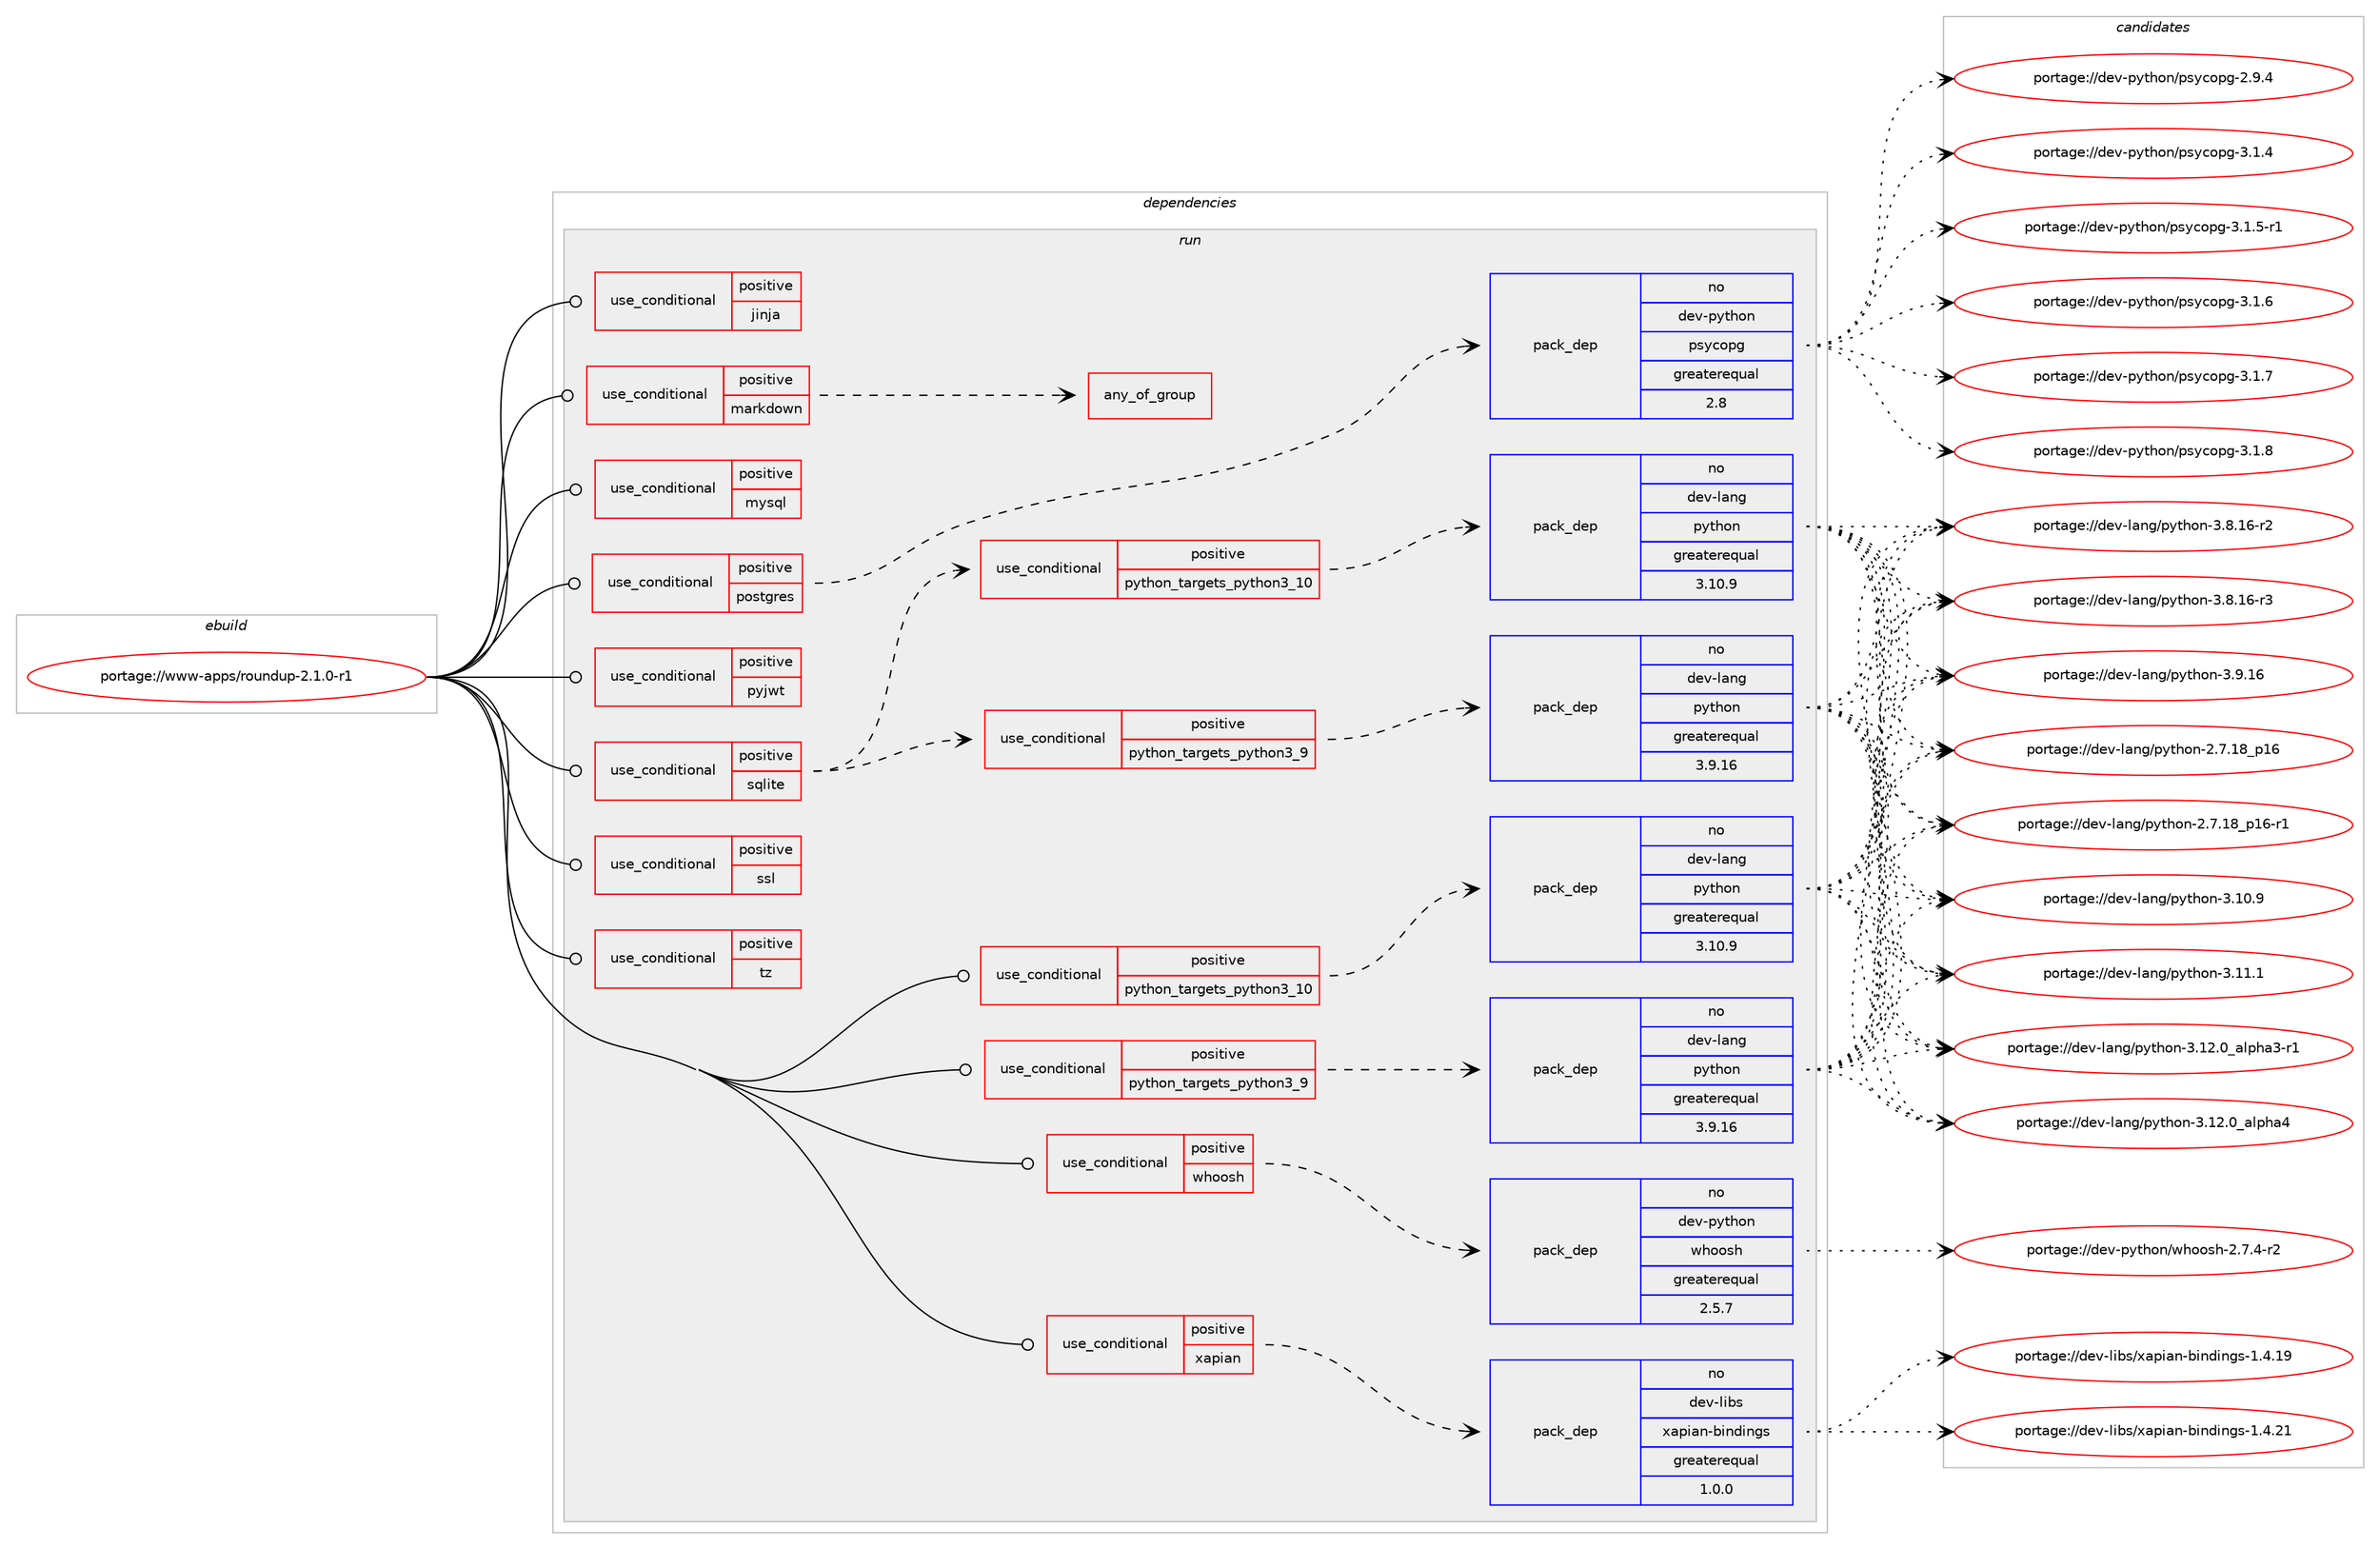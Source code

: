 digraph prolog {

# *************
# Graph options
# *************

newrank=true;
concentrate=true;
compound=true;
graph [rankdir=LR,fontname=Helvetica,fontsize=10,ranksep=1.5];#, ranksep=2.5, nodesep=0.2];
edge  [arrowhead=vee];
node  [fontname=Helvetica,fontsize=10];

# **********
# The ebuild
# **********

subgraph cluster_leftcol {
color=gray;
rank=same;
label=<<i>ebuild</i>>;
id [label="portage://www-apps/roundup-2.1.0-r1", color=red, width=4, href="../www-apps/roundup-2.1.0-r1.svg"];
}

# ****************
# The dependencies
# ****************

subgraph cluster_midcol {
color=gray;
label=<<i>dependencies</i>>;
subgraph cluster_compile {
fillcolor="#eeeeee";
style=filled;
label=<<i>compile</i>>;
}
subgraph cluster_compileandrun {
fillcolor="#eeeeee";
style=filled;
label=<<i>compile and run</i>>;
}
subgraph cluster_run {
fillcolor="#eeeeee";
style=filled;
label=<<i>run</i>>;
subgraph cond6234 {
dependency9873 [label=<<TABLE BORDER="0" CELLBORDER="1" CELLSPACING="0" CELLPADDING="4"><TR><TD ROWSPAN="3" CELLPADDING="10">use_conditional</TD></TR><TR><TD>positive</TD></TR><TR><TD>jinja</TD></TR></TABLE>>, shape=none, color=red];
# *** BEGIN UNKNOWN DEPENDENCY TYPE (TODO) ***
# dependency9873 -> package_dependency(portage://www-apps/roundup-2.1.0-r1,run,no,dev-python,jinja,none,[,,],[],[use(optenable(python_targets_python3_9),negative),use(optenable(python_targets_python3_10),negative)])
# *** END UNKNOWN DEPENDENCY TYPE (TODO) ***

}
id:e -> dependency9873:w [weight=20,style="solid",arrowhead="odot"];
subgraph cond6235 {
dependency9874 [label=<<TABLE BORDER="0" CELLBORDER="1" CELLSPACING="0" CELLPADDING="4"><TR><TD ROWSPAN="3" CELLPADDING="10">use_conditional</TD></TR><TR><TD>positive</TD></TR><TR><TD>markdown</TD></TR></TABLE>>, shape=none, color=red];
subgraph any108 {
dependency9875 [label=<<TABLE BORDER="0" CELLBORDER="1" CELLSPACING="0" CELLPADDING="4"><TR><TD CELLPADDING="10">any_of_group</TD></TR></TABLE>>, shape=none, color=red];# *** BEGIN UNKNOWN DEPENDENCY TYPE (TODO) ***
# dependency9875 -> package_dependency(portage://www-apps/roundup-2.1.0-r1,run,no,dev-python,markdown,none,[,,],[],[use(optenable(python_targets_python3_9),negative),use(optenable(python_targets_python3_10),negative)])
# *** END UNKNOWN DEPENDENCY TYPE (TODO) ***

# *** BEGIN UNKNOWN DEPENDENCY TYPE (TODO) ***
# dependency9875 -> package_dependency(portage://www-apps/roundup-2.1.0-r1,run,no,dev-python,markdown2,none,[,,],[],[use(optenable(python_targets_python3_9),negative),use(optenable(python_targets_python3_10),negative)])
# *** END UNKNOWN DEPENDENCY TYPE (TODO) ***

# *** BEGIN UNKNOWN DEPENDENCY TYPE (TODO) ***
# dependency9875 -> package_dependency(portage://www-apps/roundup-2.1.0-r1,run,no,dev-python,mistune,none,[,,],[],[use(optenable(python_targets_python3_9),negative),use(optenable(python_targets_python3_10),negative)])
# *** END UNKNOWN DEPENDENCY TYPE (TODO) ***

}
dependency9874:e -> dependency9875:w [weight=20,style="dashed",arrowhead="vee"];
}
id:e -> dependency9874:w [weight=20,style="solid",arrowhead="odot"];
subgraph cond6236 {
dependency9876 [label=<<TABLE BORDER="0" CELLBORDER="1" CELLSPACING="0" CELLPADDING="4"><TR><TD ROWSPAN="3" CELLPADDING="10">use_conditional</TD></TR><TR><TD>positive</TD></TR><TR><TD>mysql</TD></TR></TABLE>>, shape=none, color=red];
# *** BEGIN UNKNOWN DEPENDENCY TYPE (TODO) ***
# dependency9876 -> package_dependency(portage://www-apps/roundup-2.1.0-r1,run,no,dev-python,mysqlclient,none,[,,],[],[use(optenable(python_targets_python3_9),negative),use(optenable(python_targets_python3_10),negative)])
# *** END UNKNOWN DEPENDENCY TYPE (TODO) ***

}
id:e -> dependency9876:w [weight=20,style="solid",arrowhead="odot"];
subgraph cond6237 {
dependency9877 [label=<<TABLE BORDER="0" CELLBORDER="1" CELLSPACING="0" CELLPADDING="4"><TR><TD ROWSPAN="3" CELLPADDING="10">use_conditional</TD></TR><TR><TD>positive</TD></TR><TR><TD>postgres</TD></TR></TABLE>>, shape=none, color=red];
subgraph pack3525 {
dependency9878 [label=<<TABLE BORDER="0" CELLBORDER="1" CELLSPACING="0" CELLPADDING="4" WIDTH="220"><TR><TD ROWSPAN="6" CELLPADDING="30">pack_dep</TD></TR><TR><TD WIDTH="110">no</TD></TR><TR><TD>dev-python</TD></TR><TR><TD>psycopg</TD></TR><TR><TD>greaterequal</TD></TR><TR><TD>2.8</TD></TR></TABLE>>, shape=none, color=blue];
}
dependency9877:e -> dependency9878:w [weight=20,style="dashed",arrowhead="vee"];
}
id:e -> dependency9877:w [weight=20,style="solid",arrowhead="odot"];
subgraph cond6238 {
dependency9879 [label=<<TABLE BORDER="0" CELLBORDER="1" CELLSPACING="0" CELLPADDING="4"><TR><TD ROWSPAN="3" CELLPADDING="10">use_conditional</TD></TR><TR><TD>positive</TD></TR><TR><TD>pyjwt</TD></TR></TABLE>>, shape=none, color=red];
# *** BEGIN UNKNOWN DEPENDENCY TYPE (TODO) ***
# dependency9879 -> package_dependency(portage://www-apps/roundup-2.1.0-r1,run,no,dev-python,pyjwt,none,[,,],[],[use(optenable(python_targets_python3_9),negative),use(optenable(python_targets_python3_10),negative)])
# *** END UNKNOWN DEPENDENCY TYPE (TODO) ***

}
id:e -> dependency9879:w [weight=20,style="solid",arrowhead="odot"];
subgraph cond6239 {
dependency9880 [label=<<TABLE BORDER="0" CELLBORDER="1" CELLSPACING="0" CELLPADDING="4"><TR><TD ROWSPAN="3" CELLPADDING="10">use_conditional</TD></TR><TR><TD>positive</TD></TR><TR><TD>python_targets_python3_10</TD></TR></TABLE>>, shape=none, color=red];
subgraph pack3526 {
dependency9881 [label=<<TABLE BORDER="0" CELLBORDER="1" CELLSPACING="0" CELLPADDING="4" WIDTH="220"><TR><TD ROWSPAN="6" CELLPADDING="30">pack_dep</TD></TR><TR><TD WIDTH="110">no</TD></TR><TR><TD>dev-lang</TD></TR><TR><TD>python</TD></TR><TR><TD>greaterequal</TD></TR><TR><TD>3.10.9</TD></TR></TABLE>>, shape=none, color=blue];
}
dependency9880:e -> dependency9881:w [weight=20,style="dashed",arrowhead="vee"];
}
id:e -> dependency9880:w [weight=20,style="solid",arrowhead="odot"];
subgraph cond6240 {
dependency9882 [label=<<TABLE BORDER="0" CELLBORDER="1" CELLSPACING="0" CELLPADDING="4"><TR><TD ROWSPAN="3" CELLPADDING="10">use_conditional</TD></TR><TR><TD>positive</TD></TR><TR><TD>python_targets_python3_9</TD></TR></TABLE>>, shape=none, color=red];
subgraph pack3527 {
dependency9883 [label=<<TABLE BORDER="0" CELLBORDER="1" CELLSPACING="0" CELLPADDING="4" WIDTH="220"><TR><TD ROWSPAN="6" CELLPADDING="30">pack_dep</TD></TR><TR><TD WIDTH="110">no</TD></TR><TR><TD>dev-lang</TD></TR><TR><TD>python</TD></TR><TR><TD>greaterequal</TD></TR><TR><TD>3.9.16</TD></TR></TABLE>>, shape=none, color=blue];
}
dependency9882:e -> dependency9883:w [weight=20,style="dashed",arrowhead="vee"];
}
id:e -> dependency9882:w [weight=20,style="solid",arrowhead="odot"];
subgraph cond6241 {
dependency9884 [label=<<TABLE BORDER="0" CELLBORDER="1" CELLSPACING="0" CELLPADDING="4"><TR><TD ROWSPAN="3" CELLPADDING="10">use_conditional</TD></TR><TR><TD>positive</TD></TR><TR><TD>sqlite</TD></TR></TABLE>>, shape=none, color=red];
subgraph cond6242 {
dependency9885 [label=<<TABLE BORDER="0" CELLBORDER="1" CELLSPACING="0" CELLPADDING="4"><TR><TD ROWSPAN="3" CELLPADDING="10">use_conditional</TD></TR><TR><TD>positive</TD></TR><TR><TD>python_targets_python3_9</TD></TR></TABLE>>, shape=none, color=red];
subgraph pack3528 {
dependency9886 [label=<<TABLE BORDER="0" CELLBORDER="1" CELLSPACING="0" CELLPADDING="4" WIDTH="220"><TR><TD ROWSPAN="6" CELLPADDING="30">pack_dep</TD></TR><TR><TD WIDTH="110">no</TD></TR><TR><TD>dev-lang</TD></TR><TR><TD>python</TD></TR><TR><TD>greaterequal</TD></TR><TR><TD>3.9.16</TD></TR></TABLE>>, shape=none, color=blue];
}
dependency9885:e -> dependency9886:w [weight=20,style="dashed",arrowhead="vee"];
}
dependency9884:e -> dependency9885:w [weight=20,style="dashed",arrowhead="vee"];
subgraph cond6243 {
dependency9887 [label=<<TABLE BORDER="0" CELLBORDER="1" CELLSPACING="0" CELLPADDING="4"><TR><TD ROWSPAN="3" CELLPADDING="10">use_conditional</TD></TR><TR><TD>positive</TD></TR><TR><TD>python_targets_python3_10</TD></TR></TABLE>>, shape=none, color=red];
subgraph pack3529 {
dependency9888 [label=<<TABLE BORDER="0" CELLBORDER="1" CELLSPACING="0" CELLPADDING="4" WIDTH="220"><TR><TD ROWSPAN="6" CELLPADDING="30">pack_dep</TD></TR><TR><TD WIDTH="110">no</TD></TR><TR><TD>dev-lang</TD></TR><TR><TD>python</TD></TR><TR><TD>greaterequal</TD></TR><TR><TD>3.10.9</TD></TR></TABLE>>, shape=none, color=blue];
}
dependency9887:e -> dependency9888:w [weight=20,style="dashed",arrowhead="vee"];
}
dependency9884:e -> dependency9887:w [weight=20,style="dashed",arrowhead="vee"];
}
id:e -> dependency9884:w [weight=20,style="solid",arrowhead="odot"];
subgraph cond6244 {
dependency9889 [label=<<TABLE BORDER="0" CELLBORDER="1" CELLSPACING="0" CELLPADDING="4"><TR><TD ROWSPAN="3" CELLPADDING="10">use_conditional</TD></TR><TR><TD>positive</TD></TR><TR><TD>ssl</TD></TR></TABLE>>, shape=none, color=red];
# *** BEGIN UNKNOWN DEPENDENCY TYPE (TODO) ***
# dependency9889 -> package_dependency(portage://www-apps/roundup-2.1.0-r1,run,no,dev-python,pyopenssl,none,[,,],[],[use(optenable(python_targets_python3_9),negative),use(optenable(python_targets_python3_10),negative)])
# *** END UNKNOWN DEPENDENCY TYPE (TODO) ***

}
id:e -> dependency9889:w [weight=20,style="solid",arrowhead="odot"];
subgraph cond6245 {
dependency9890 [label=<<TABLE BORDER="0" CELLBORDER="1" CELLSPACING="0" CELLPADDING="4"><TR><TD ROWSPAN="3" CELLPADDING="10">use_conditional</TD></TR><TR><TD>positive</TD></TR><TR><TD>tz</TD></TR></TABLE>>, shape=none, color=red];
# *** BEGIN UNKNOWN DEPENDENCY TYPE (TODO) ***
# dependency9890 -> package_dependency(portage://www-apps/roundup-2.1.0-r1,run,no,dev-python,pytz,none,[,,],[],[use(optenable(python_targets_python3_9),negative),use(optenable(python_targets_python3_10),negative)])
# *** END UNKNOWN DEPENDENCY TYPE (TODO) ***

}
id:e -> dependency9890:w [weight=20,style="solid",arrowhead="odot"];
subgraph cond6246 {
dependency9891 [label=<<TABLE BORDER="0" CELLBORDER="1" CELLSPACING="0" CELLPADDING="4"><TR><TD ROWSPAN="3" CELLPADDING="10">use_conditional</TD></TR><TR><TD>positive</TD></TR><TR><TD>whoosh</TD></TR></TABLE>>, shape=none, color=red];
subgraph pack3530 {
dependency9892 [label=<<TABLE BORDER="0" CELLBORDER="1" CELLSPACING="0" CELLPADDING="4" WIDTH="220"><TR><TD ROWSPAN="6" CELLPADDING="30">pack_dep</TD></TR><TR><TD WIDTH="110">no</TD></TR><TR><TD>dev-python</TD></TR><TR><TD>whoosh</TD></TR><TR><TD>greaterequal</TD></TR><TR><TD>2.5.7</TD></TR></TABLE>>, shape=none, color=blue];
}
dependency9891:e -> dependency9892:w [weight=20,style="dashed",arrowhead="vee"];
}
id:e -> dependency9891:w [weight=20,style="solid",arrowhead="odot"];
subgraph cond6247 {
dependency9893 [label=<<TABLE BORDER="0" CELLBORDER="1" CELLSPACING="0" CELLPADDING="4"><TR><TD ROWSPAN="3" CELLPADDING="10">use_conditional</TD></TR><TR><TD>positive</TD></TR><TR><TD>xapian</TD></TR></TABLE>>, shape=none, color=red];
subgraph pack3531 {
dependency9894 [label=<<TABLE BORDER="0" CELLBORDER="1" CELLSPACING="0" CELLPADDING="4" WIDTH="220"><TR><TD ROWSPAN="6" CELLPADDING="30">pack_dep</TD></TR><TR><TD WIDTH="110">no</TD></TR><TR><TD>dev-libs</TD></TR><TR><TD>xapian-bindings</TD></TR><TR><TD>greaterequal</TD></TR><TR><TD>1.0.0</TD></TR></TABLE>>, shape=none, color=blue];
}
dependency9893:e -> dependency9894:w [weight=20,style="dashed",arrowhead="vee"];
}
id:e -> dependency9893:w [weight=20,style="solid",arrowhead="odot"];
}
}

# **************
# The candidates
# **************

subgraph cluster_choices {
rank=same;
color=gray;
label=<<i>candidates</i>>;

subgraph choice3525 {
color=black;
nodesep=1;
choice100101118451121211161041111104711211512199111112103455046574652 [label="portage://dev-python/psycopg-2.9.4", color=red, width=4,href="../dev-python/psycopg-2.9.4.svg"];
choice100101118451121211161041111104711211512199111112103455146494652 [label="portage://dev-python/psycopg-3.1.4", color=red, width=4,href="../dev-python/psycopg-3.1.4.svg"];
choice1001011184511212111610411111047112115121991111121034551464946534511449 [label="portage://dev-python/psycopg-3.1.5-r1", color=red, width=4,href="../dev-python/psycopg-3.1.5-r1.svg"];
choice100101118451121211161041111104711211512199111112103455146494654 [label="portage://dev-python/psycopg-3.1.6", color=red, width=4,href="../dev-python/psycopg-3.1.6.svg"];
choice100101118451121211161041111104711211512199111112103455146494655 [label="portage://dev-python/psycopg-3.1.7", color=red, width=4,href="../dev-python/psycopg-3.1.7.svg"];
choice100101118451121211161041111104711211512199111112103455146494656 [label="portage://dev-python/psycopg-3.1.8", color=red, width=4,href="../dev-python/psycopg-3.1.8.svg"];
dependency9878:e -> choice100101118451121211161041111104711211512199111112103455046574652:w [style=dotted,weight="100"];
dependency9878:e -> choice100101118451121211161041111104711211512199111112103455146494652:w [style=dotted,weight="100"];
dependency9878:e -> choice1001011184511212111610411111047112115121991111121034551464946534511449:w [style=dotted,weight="100"];
dependency9878:e -> choice100101118451121211161041111104711211512199111112103455146494654:w [style=dotted,weight="100"];
dependency9878:e -> choice100101118451121211161041111104711211512199111112103455146494655:w [style=dotted,weight="100"];
dependency9878:e -> choice100101118451121211161041111104711211512199111112103455146494656:w [style=dotted,weight="100"];
}
subgraph choice3526 {
color=black;
nodesep=1;
choice10010111845108971101034711212111610411111045504655464956951124954 [label="portage://dev-lang/python-2.7.18_p16", color=red, width=4,href="../dev-lang/python-2.7.18_p16.svg"];
choice100101118451089711010347112121116104111110455046554649569511249544511449 [label="portage://dev-lang/python-2.7.18_p16-r1", color=red, width=4,href="../dev-lang/python-2.7.18_p16-r1.svg"];
choice10010111845108971101034711212111610411111045514649484657 [label="portage://dev-lang/python-3.10.9", color=red, width=4,href="../dev-lang/python-3.10.9.svg"];
choice10010111845108971101034711212111610411111045514649494649 [label="portage://dev-lang/python-3.11.1", color=red, width=4,href="../dev-lang/python-3.11.1.svg"];
choice10010111845108971101034711212111610411111045514649504648959710811210497514511449 [label="portage://dev-lang/python-3.12.0_alpha3-r1", color=red, width=4,href="../dev-lang/python-3.12.0_alpha3-r1.svg"];
choice1001011184510897110103471121211161041111104551464950464895971081121049752 [label="portage://dev-lang/python-3.12.0_alpha4", color=red, width=4,href="../dev-lang/python-3.12.0_alpha4.svg"];
choice100101118451089711010347112121116104111110455146564649544511450 [label="portage://dev-lang/python-3.8.16-r2", color=red, width=4,href="../dev-lang/python-3.8.16-r2.svg"];
choice100101118451089711010347112121116104111110455146564649544511451 [label="portage://dev-lang/python-3.8.16-r3", color=red, width=4,href="../dev-lang/python-3.8.16-r3.svg"];
choice10010111845108971101034711212111610411111045514657464954 [label="portage://dev-lang/python-3.9.16", color=red, width=4,href="../dev-lang/python-3.9.16.svg"];
dependency9881:e -> choice10010111845108971101034711212111610411111045504655464956951124954:w [style=dotted,weight="100"];
dependency9881:e -> choice100101118451089711010347112121116104111110455046554649569511249544511449:w [style=dotted,weight="100"];
dependency9881:e -> choice10010111845108971101034711212111610411111045514649484657:w [style=dotted,weight="100"];
dependency9881:e -> choice10010111845108971101034711212111610411111045514649494649:w [style=dotted,weight="100"];
dependency9881:e -> choice10010111845108971101034711212111610411111045514649504648959710811210497514511449:w [style=dotted,weight="100"];
dependency9881:e -> choice1001011184510897110103471121211161041111104551464950464895971081121049752:w [style=dotted,weight="100"];
dependency9881:e -> choice100101118451089711010347112121116104111110455146564649544511450:w [style=dotted,weight="100"];
dependency9881:e -> choice100101118451089711010347112121116104111110455146564649544511451:w [style=dotted,weight="100"];
dependency9881:e -> choice10010111845108971101034711212111610411111045514657464954:w [style=dotted,weight="100"];
}
subgraph choice3527 {
color=black;
nodesep=1;
choice10010111845108971101034711212111610411111045504655464956951124954 [label="portage://dev-lang/python-2.7.18_p16", color=red, width=4,href="../dev-lang/python-2.7.18_p16.svg"];
choice100101118451089711010347112121116104111110455046554649569511249544511449 [label="portage://dev-lang/python-2.7.18_p16-r1", color=red, width=4,href="../dev-lang/python-2.7.18_p16-r1.svg"];
choice10010111845108971101034711212111610411111045514649484657 [label="portage://dev-lang/python-3.10.9", color=red, width=4,href="../dev-lang/python-3.10.9.svg"];
choice10010111845108971101034711212111610411111045514649494649 [label="portage://dev-lang/python-3.11.1", color=red, width=4,href="../dev-lang/python-3.11.1.svg"];
choice10010111845108971101034711212111610411111045514649504648959710811210497514511449 [label="portage://dev-lang/python-3.12.0_alpha3-r1", color=red, width=4,href="../dev-lang/python-3.12.0_alpha3-r1.svg"];
choice1001011184510897110103471121211161041111104551464950464895971081121049752 [label="portage://dev-lang/python-3.12.0_alpha4", color=red, width=4,href="../dev-lang/python-3.12.0_alpha4.svg"];
choice100101118451089711010347112121116104111110455146564649544511450 [label="portage://dev-lang/python-3.8.16-r2", color=red, width=4,href="../dev-lang/python-3.8.16-r2.svg"];
choice100101118451089711010347112121116104111110455146564649544511451 [label="portage://dev-lang/python-3.8.16-r3", color=red, width=4,href="../dev-lang/python-3.8.16-r3.svg"];
choice10010111845108971101034711212111610411111045514657464954 [label="portage://dev-lang/python-3.9.16", color=red, width=4,href="../dev-lang/python-3.9.16.svg"];
dependency9883:e -> choice10010111845108971101034711212111610411111045504655464956951124954:w [style=dotted,weight="100"];
dependency9883:e -> choice100101118451089711010347112121116104111110455046554649569511249544511449:w [style=dotted,weight="100"];
dependency9883:e -> choice10010111845108971101034711212111610411111045514649484657:w [style=dotted,weight="100"];
dependency9883:e -> choice10010111845108971101034711212111610411111045514649494649:w [style=dotted,weight="100"];
dependency9883:e -> choice10010111845108971101034711212111610411111045514649504648959710811210497514511449:w [style=dotted,weight="100"];
dependency9883:e -> choice1001011184510897110103471121211161041111104551464950464895971081121049752:w [style=dotted,weight="100"];
dependency9883:e -> choice100101118451089711010347112121116104111110455146564649544511450:w [style=dotted,weight="100"];
dependency9883:e -> choice100101118451089711010347112121116104111110455146564649544511451:w [style=dotted,weight="100"];
dependency9883:e -> choice10010111845108971101034711212111610411111045514657464954:w [style=dotted,weight="100"];
}
subgraph choice3528 {
color=black;
nodesep=1;
choice10010111845108971101034711212111610411111045504655464956951124954 [label="portage://dev-lang/python-2.7.18_p16", color=red, width=4,href="../dev-lang/python-2.7.18_p16.svg"];
choice100101118451089711010347112121116104111110455046554649569511249544511449 [label="portage://dev-lang/python-2.7.18_p16-r1", color=red, width=4,href="../dev-lang/python-2.7.18_p16-r1.svg"];
choice10010111845108971101034711212111610411111045514649484657 [label="portage://dev-lang/python-3.10.9", color=red, width=4,href="../dev-lang/python-3.10.9.svg"];
choice10010111845108971101034711212111610411111045514649494649 [label="portage://dev-lang/python-3.11.1", color=red, width=4,href="../dev-lang/python-3.11.1.svg"];
choice10010111845108971101034711212111610411111045514649504648959710811210497514511449 [label="portage://dev-lang/python-3.12.0_alpha3-r1", color=red, width=4,href="../dev-lang/python-3.12.0_alpha3-r1.svg"];
choice1001011184510897110103471121211161041111104551464950464895971081121049752 [label="portage://dev-lang/python-3.12.0_alpha4", color=red, width=4,href="../dev-lang/python-3.12.0_alpha4.svg"];
choice100101118451089711010347112121116104111110455146564649544511450 [label="portage://dev-lang/python-3.8.16-r2", color=red, width=4,href="../dev-lang/python-3.8.16-r2.svg"];
choice100101118451089711010347112121116104111110455146564649544511451 [label="portage://dev-lang/python-3.8.16-r3", color=red, width=4,href="../dev-lang/python-3.8.16-r3.svg"];
choice10010111845108971101034711212111610411111045514657464954 [label="portage://dev-lang/python-3.9.16", color=red, width=4,href="../dev-lang/python-3.9.16.svg"];
dependency9886:e -> choice10010111845108971101034711212111610411111045504655464956951124954:w [style=dotted,weight="100"];
dependency9886:e -> choice100101118451089711010347112121116104111110455046554649569511249544511449:w [style=dotted,weight="100"];
dependency9886:e -> choice10010111845108971101034711212111610411111045514649484657:w [style=dotted,weight="100"];
dependency9886:e -> choice10010111845108971101034711212111610411111045514649494649:w [style=dotted,weight="100"];
dependency9886:e -> choice10010111845108971101034711212111610411111045514649504648959710811210497514511449:w [style=dotted,weight="100"];
dependency9886:e -> choice1001011184510897110103471121211161041111104551464950464895971081121049752:w [style=dotted,weight="100"];
dependency9886:e -> choice100101118451089711010347112121116104111110455146564649544511450:w [style=dotted,weight="100"];
dependency9886:e -> choice100101118451089711010347112121116104111110455146564649544511451:w [style=dotted,weight="100"];
dependency9886:e -> choice10010111845108971101034711212111610411111045514657464954:w [style=dotted,weight="100"];
}
subgraph choice3529 {
color=black;
nodesep=1;
choice10010111845108971101034711212111610411111045504655464956951124954 [label="portage://dev-lang/python-2.7.18_p16", color=red, width=4,href="../dev-lang/python-2.7.18_p16.svg"];
choice100101118451089711010347112121116104111110455046554649569511249544511449 [label="portage://dev-lang/python-2.7.18_p16-r1", color=red, width=4,href="../dev-lang/python-2.7.18_p16-r1.svg"];
choice10010111845108971101034711212111610411111045514649484657 [label="portage://dev-lang/python-3.10.9", color=red, width=4,href="../dev-lang/python-3.10.9.svg"];
choice10010111845108971101034711212111610411111045514649494649 [label="portage://dev-lang/python-3.11.1", color=red, width=4,href="../dev-lang/python-3.11.1.svg"];
choice10010111845108971101034711212111610411111045514649504648959710811210497514511449 [label="portage://dev-lang/python-3.12.0_alpha3-r1", color=red, width=4,href="../dev-lang/python-3.12.0_alpha3-r1.svg"];
choice1001011184510897110103471121211161041111104551464950464895971081121049752 [label="portage://dev-lang/python-3.12.0_alpha4", color=red, width=4,href="../dev-lang/python-3.12.0_alpha4.svg"];
choice100101118451089711010347112121116104111110455146564649544511450 [label="portage://dev-lang/python-3.8.16-r2", color=red, width=4,href="../dev-lang/python-3.8.16-r2.svg"];
choice100101118451089711010347112121116104111110455146564649544511451 [label="portage://dev-lang/python-3.8.16-r3", color=red, width=4,href="../dev-lang/python-3.8.16-r3.svg"];
choice10010111845108971101034711212111610411111045514657464954 [label="portage://dev-lang/python-3.9.16", color=red, width=4,href="../dev-lang/python-3.9.16.svg"];
dependency9888:e -> choice10010111845108971101034711212111610411111045504655464956951124954:w [style=dotted,weight="100"];
dependency9888:e -> choice100101118451089711010347112121116104111110455046554649569511249544511449:w [style=dotted,weight="100"];
dependency9888:e -> choice10010111845108971101034711212111610411111045514649484657:w [style=dotted,weight="100"];
dependency9888:e -> choice10010111845108971101034711212111610411111045514649494649:w [style=dotted,weight="100"];
dependency9888:e -> choice10010111845108971101034711212111610411111045514649504648959710811210497514511449:w [style=dotted,weight="100"];
dependency9888:e -> choice1001011184510897110103471121211161041111104551464950464895971081121049752:w [style=dotted,weight="100"];
dependency9888:e -> choice100101118451089711010347112121116104111110455146564649544511450:w [style=dotted,weight="100"];
dependency9888:e -> choice100101118451089711010347112121116104111110455146564649544511451:w [style=dotted,weight="100"];
dependency9888:e -> choice10010111845108971101034711212111610411111045514657464954:w [style=dotted,weight="100"];
}
subgraph choice3530 {
color=black;
nodesep=1;
choice10010111845112121116104111110471191041111111151044550465546524511450 [label="portage://dev-python/whoosh-2.7.4-r2", color=red, width=4,href="../dev-python/whoosh-2.7.4-r2.svg"];
dependency9892:e -> choice10010111845112121116104111110471191041111111151044550465546524511450:w [style=dotted,weight="100"];
}
subgraph choice3531 {
color=black;
nodesep=1;
choice1001011184510810598115471209711210597110459810511010010511010311545494652464957 [label="portage://dev-libs/xapian-bindings-1.4.19", color=red, width=4,href="../dev-libs/xapian-bindings-1.4.19.svg"];
choice1001011184510810598115471209711210597110459810511010010511010311545494652465049 [label="portage://dev-libs/xapian-bindings-1.4.21", color=red, width=4,href="../dev-libs/xapian-bindings-1.4.21.svg"];
dependency9894:e -> choice1001011184510810598115471209711210597110459810511010010511010311545494652464957:w [style=dotted,weight="100"];
dependency9894:e -> choice1001011184510810598115471209711210597110459810511010010511010311545494652465049:w [style=dotted,weight="100"];
}
}

}
